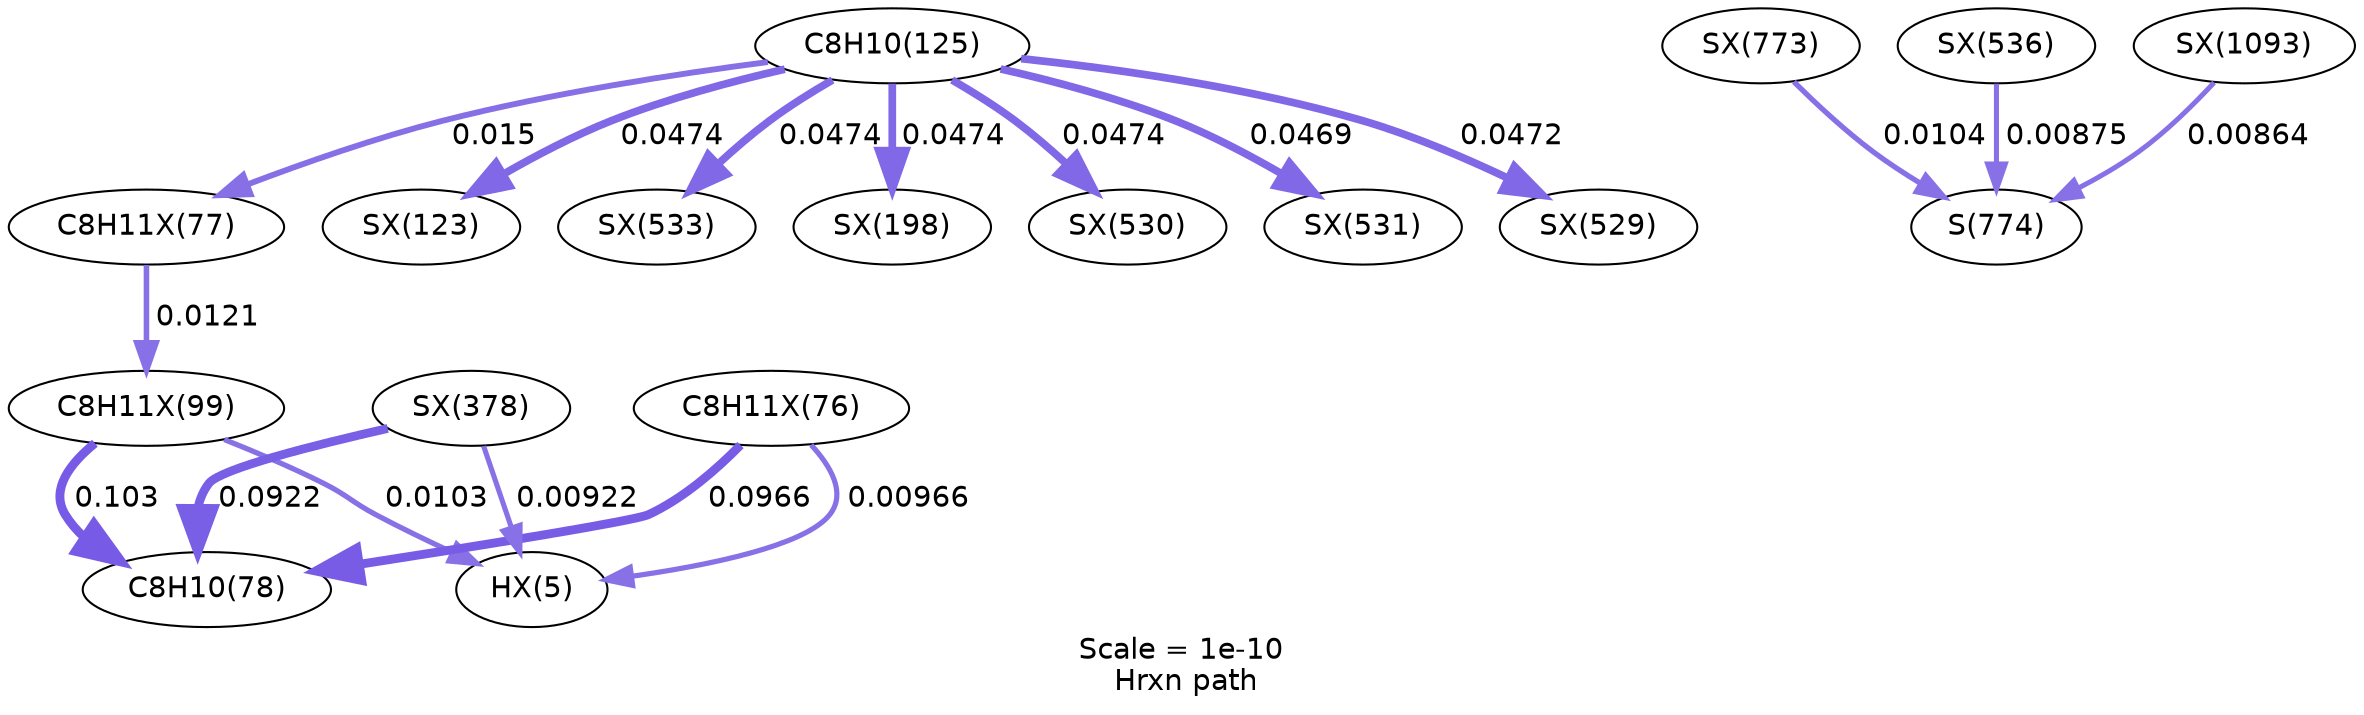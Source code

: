 digraph reaction_paths {
center=1;
s56 -> s38[fontname="Helvetica", style="setlinewidth(2.54)", arrowsize=1.27, color="0.7, 0.51, 0.9"
, label=" 0.0103"];
s50 -> s38[fontname="Helvetica", style="setlinewidth(2.5)", arrowsize=1.25, color="0.7, 0.51, 0.9"
, label=" 0.00966"];
s68 -> s38[fontname="Helvetica", style="setlinewidth(2.46)", arrowsize=1.23, color="0.7, 0.509, 0.9"
, label=" 0.00922"];
s56 -> s12[fontname="Helvetica", style="setlinewidth(4.28)", arrowsize=2.14, color="0.7, 0.603, 0.9"
, label=" 0.103"];
s50 -> s12[fontname="Helvetica", style="setlinewidth(4.24)", arrowsize=2.12, color="0.7, 0.597, 0.9"
, label=" 0.0966"];
s68 -> s12[fontname="Helvetica", style="setlinewidth(4.2)", arrowsize=2.1, color="0.7, 0.592, 0.9"
, label=" 0.0922"];
s15 -> s58[fontname="Helvetica", style="setlinewidth(3.7)", arrowsize=1.85, color="0.7, 0.547, 0.9"
, label=" 0.0474"];
s15 -> s77[fontname="Helvetica", style="setlinewidth(3.7)", arrowsize=1.85, color="0.7, 0.547, 0.9"
, label=" 0.0474"];
s15 -> s64[fontname="Helvetica", style="setlinewidth(3.7)", arrowsize=1.85, color="0.7, 0.547, 0.9"
, label=" 0.0474"];
s15 -> s74[fontname="Helvetica", style="setlinewidth(3.7)", arrowsize=1.85, color="0.7, 0.547, 0.9"
, label=" 0.0474"];
s15 -> s75[fontname="Helvetica", style="setlinewidth(3.69)", arrowsize=1.84, color="0.7, 0.547, 0.9"
, label=" 0.0469"];
s15 -> s73[fontname="Helvetica", style="setlinewidth(3.7)", arrowsize=1.85, color="0.7, 0.547, 0.9"
, label=" 0.0472"];
s15 -> s51[fontname="Helvetica", style="setlinewidth(2.83)", arrowsize=1.41, color="0.7, 0.515, 0.9"
, label=" 0.015"];
s51 -> s56[fontname="Helvetica", style="setlinewidth(2.67)", arrowsize=1.33, color="0.7, 0.512, 0.9"
, label=" 0.0121"];
s86 -> s25[fontname="Helvetica", style="setlinewidth(2.55)", arrowsize=1.28, color="0.7, 0.51, 0.9"
, label=" 0.0104"];
s78 -> s25[fontname="Helvetica", style="setlinewidth(2.42)", arrowsize=1.21, color="0.7, 0.509, 0.9"
, label=" 0.00875"];
s107 -> s25[fontname="Helvetica", style="setlinewidth(2.41)", arrowsize=1.21, color="0.7, 0.509, 0.9"
, label=" 0.00864"];
s12 [ fontname="Helvetica", label="C8H10(78)"];
s15 [ fontname="Helvetica", label="C8H10(125)"];
s25 [ fontname="Helvetica", label="S(774)"];
s38 [ fontname="Helvetica", label="HX(5)"];
s50 [ fontname="Helvetica", label="C8H11X(76)"];
s51 [ fontname="Helvetica", label="C8H11X(77)"];
s56 [ fontname="Helvetica", label="C8H11X(99)"];
s58 [ fontname="Helvetica", label="SX(123)"];
s64 [ fontname="Helvetica", label="SX(198)"];
s68 [ fontname="Helvetica", label="SX(378)"];
s73 [ fontname="Helvetica", label="SX(529)"];
s74 [ fontname="Helvetica", label="SX(530)"];
s75 [ fontname="Helvetica", label="SX(531)"];
s77 [ fontname="Helvetica", label="SX(533)"];
s78 [ fontname="Helvetica", label="SX(536)"];
s86 [ fontname="Helvetica", label="SX(773)"];
s107 [ fontname="Helvetica", label="SX(1093)"];
 label = "Scale = 1e-10\l Hrxn path";
 fontname = "Helvetica";
}
